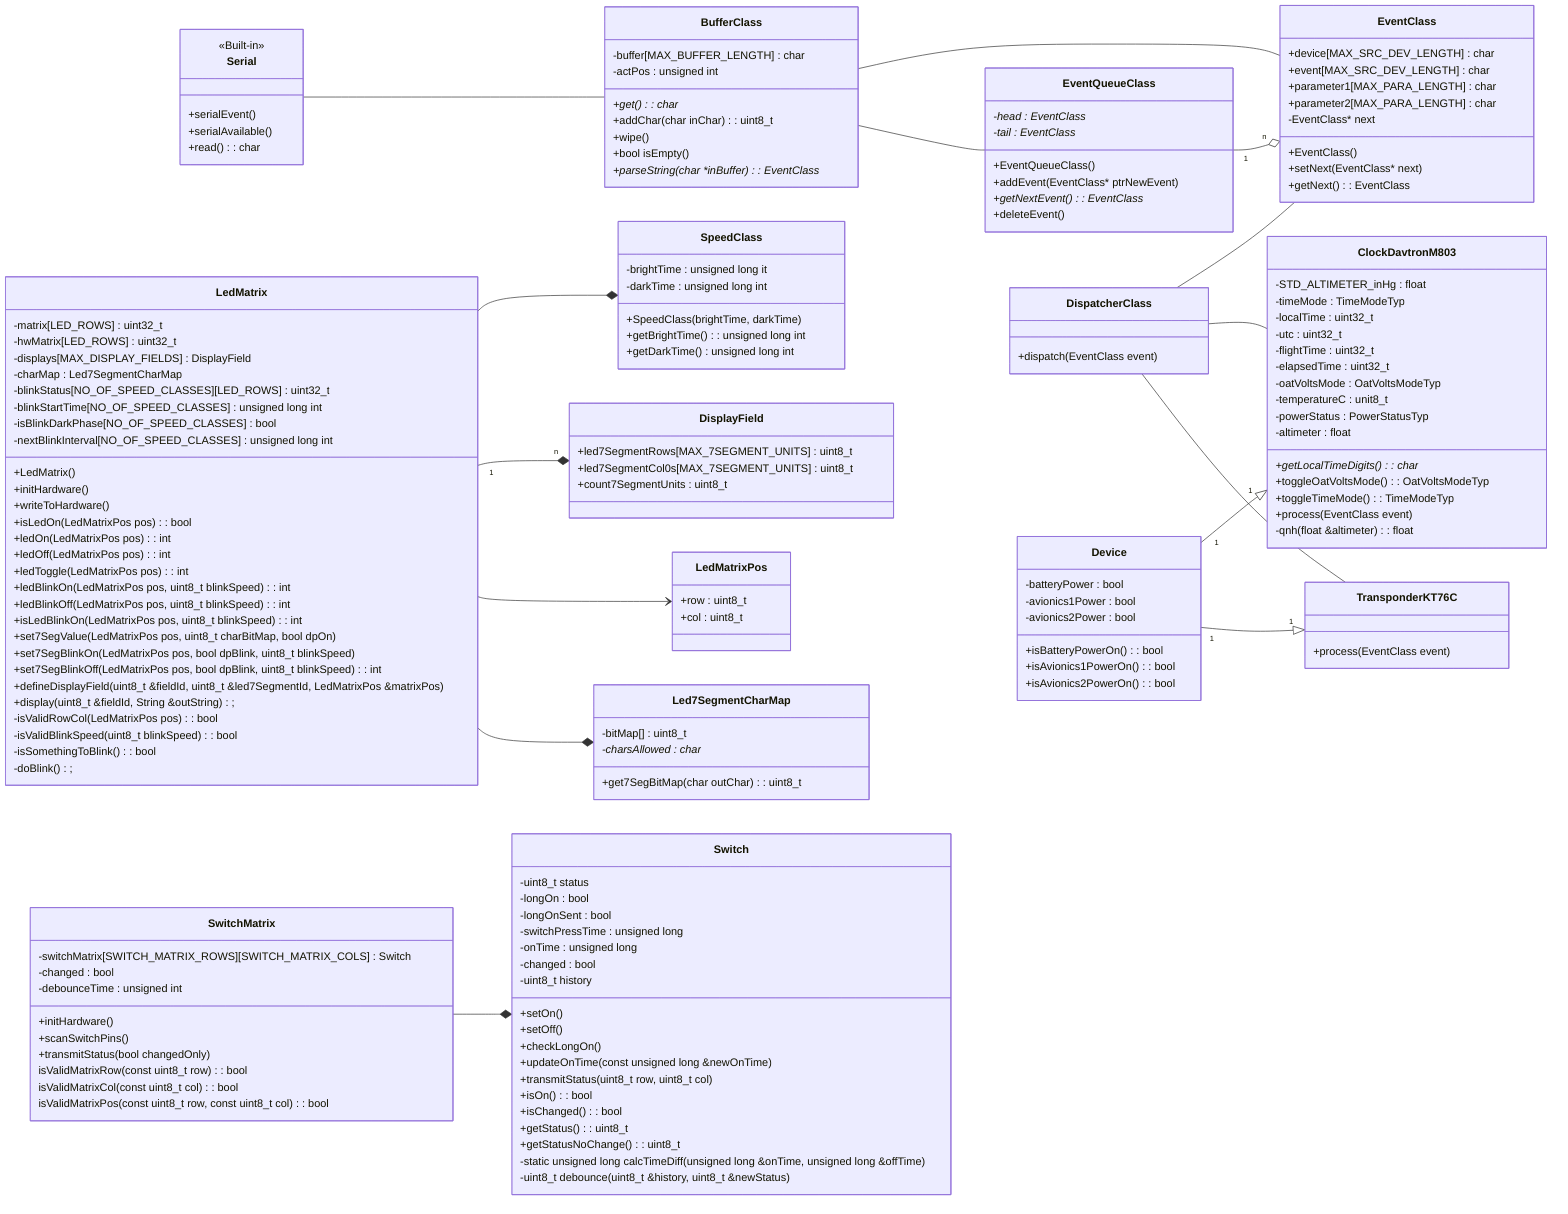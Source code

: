classDiagram
    direction LR

    class Serial {
        <<Built-in>>
        +serialEvent()
        +serialAvailable()
        +read() : char
    }

    class BufferClass {
        +get() : char*
        +addChar(char inChar) : uint8_t
        +wipe()
        +bool isEmpty()
        +parseString(char *inBuffer) : EventClass*
        -buffer[MAX_BUFFER_LENGTH] : char
        -actPos : unsigned int
    }

    class Device {
        +isBatteryPowerOn() : bool
        +isAvionics1PowerOn() : bool
        +isAvionics2PowerOn() : bool
        -batteryPower : bool
        -avionics1Power : bool
        -avionics2Power : bool
    }

    class ClockDavtronM803 {
        +getLocalTimeDigits() : char*
        +toggleOatVoltsMode() : OatVoltsModeTyp
        +toggleTimeMode() : TimeModeTyp
        +process(EventClass event)
        -qnh(float &altimeter) : float
        -STD_ALTIMETER_inHg : float
        -timeMode : TimeModeTyp
        -localTime : uint32_t
        -utc : uint32_t
        -flightTime : uint32_t
        -elapsedTime : uint32_t
        -oatVoltsMode : OatVoltsModeTyp
        -temperatureC : unit8_t
        -powerStatus : PowerStatusTyp
        -altimeter : float
    }

    class DispatcherClass {
        +dispatch(EventClass event)
    }

    class EventClass {
        +device[MAX_SRC_DEV_LENGTH] : char
        +event[MAX_SRC_DEV_LENGTH] : char
        +parameter1[MAX_PARA_LENGTH] : char
        +parameter2[MAX_PARA_LENGTH] : char
        +EventClass()
        +setNext(EventClass* next)
        +getNext() : EventClass
        -EventClass* next
    }

    class EventQueueClass {
        +EventQueueClass()
        +addEvent(EventClass* ptrNewEvent)
        +getNextEvent() : EventClass*
        +deleteEvent()
        -head : EventClass*
        -tail : EventClass*
    }

    Serial -- BufferClass
    BufferClass -- EventClass
    BufferClass -- EventQueueClass

    EventQueueClass "1" --o "n" EventClass
    DispatcherClass -- EventClass
    DispatcherClass -- ClockDavtronM803
    DispatcherClass -- TransponderKT76C
    Device "1" --|> "1" ClockDavtronM803
    Device "1" --|> "1" TransponderKT76C


    class TransponderKT76C {
        +process(EventClass event)
    }

    class SpeedClass {
        +SpeedClass(brightTime, darkTime)
        +getBrightTime() : unsigned long int
        +getDarkTime() unsigned long int
        -brightTime : unsigned long it
        -darkTime : unsigned long int
    }

    class DisplayField {
        +led7SegmentRows[MAX_7SEGMENT_UNITS] : uint8_t
        +led7SegmentCol0s[MAX_7SEGMENT_UNITS] : uint8_t
        +count7SegmentUnits : uint8_t
    }

    class LedMatrixPos {
        +row : uint8_t
        +col : uint8_t
    }

    class LedMatrix {
        +LedMatrix()
        +initHardware()
        +writeToHardware()
        +isLedOn(LedMatrixPos pos) : bool
        +ledOn(LedMatrixPos pos) : int
        +ledOff(LedMatrixPos pos) : int
        +ledToggle(LedMatrixPos pos) : int
        +ledBlinkOn(LedMatrixPos pos, uint8_t blinkSpeed) : int
        +ledBlinkOff(LedMatrixPos pos, uint8_t blinkSpeed) : int
        +isLedBlinkOn(LedMatrixPos pos, uint8_t blinkSpeed) : int
        +set7SegValue(LedMatrixPos pos, uint8_t charBitMap, bool dpOn)
        +set7SegBlinkOn(LedMatrixPos pos, bool dpBlink, uint8_t blinkSpeed)
        +set7SegBlinkOff(LedMatrixPos pos, bool dpBlink, uint8_t blinkSpeed) : int
        +defineDisplayField(uint8_t &fieldId, uint8_t &led7SegmentId, LedMatrixPos &matrixPos)
        +display(uint8_t &fieldId, String &outString);
        -matrix[LED_ROWS] : uint32_t
        -hwMatrix[LED_ROWS] : uint32_t
        -displays[MAX_DISPLAY_FIELDS] : DisplayField
        -charMap : Led7SegmentCharMap
        -blinkStatus[NO_OF_SPEED_CLASSES][LED_ROWS] : uint32_t
        -blinkStartTime[NO_OF_SPEED_CLASSES] : unsigned long int
        -isBlinkDarkPhase[NO_OF_SPEED_CLASSES] : bool
        -nextBlinkInterval[NO_OF_SPEED_CLASSES] : unsigned long int
        -isValidRowCol(LedMatrixPos pos) : bool
        -isValidBlinkSpeed(uint8_t blinkSpeed) : bool
        -isSomethingToBlink() : bool
        -doBlink();
    }

    class Led7SegmentCharMap {
        +get7SegBitMap(char outChar) : uint8_t
        -bitMap[] : uint8_t
        -charsAllowed : char*
    }

    class SwitchMatrix {
        +initHardware()
        +scanSwitchPins()
        +transmitStatus(bool changedOnly)
        -switchMatrix[SWITCH_MATRIX_ROWS][SWITCH_MATRIX_COLS] : Switch
        -changed : bool
        -debounceTime : unsigned int
        isValidMatrixRow(const uint8_t row) : bool
        isValidMatrixCol(const uint8_t col) : bool
        isValidMatrixPos(const uint8_t row, const uint8_t col) : bool
    }

    class Switch {
        +setOn()
        +setOff()
        +checkLongOn()
        +updateOnTime(const unsigned long &newOnTime)
        +transmitStatus(uint8_t row, uint8_t col)
        +isOn() : bool
        +isChanged() : bool
        +getStatus() : uint8_t
        +getStatusNoChange() : uint8_t
        -uint8_t status
        -longOn : bool
        -longOnSent : bool
        -switchPressTime : unsigned long
        -onTime : unsigned long
        -changed : bool
        -uint8_t history
        -static unsigned long calcTimeDiff(unsigned long &onTime, unsigned long &offTime)
        -uint8_t debounce(uint8_t &history, uint8_t &newStatus)
    }

    LedMatrix --> LedMatrixPos
    LedMatrix "1" --* "n" DisplayField
    LedMatrix --* SpeedClass
    LedMatrix --* Led7SegmentCharMap
    SwitchMatrix --* Switch